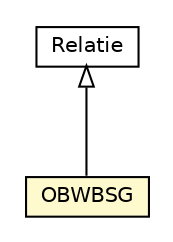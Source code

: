 #!/usr/local/bin/dot
#
# Class diagram 
# Generated by UMLGraph version R5_6-24-gf6e263 (http://www.umlgraph.org/)
#

digraph G {
	edge [fontname="Helvetica",fontsize=10,labelfontname="Helvetica",labelfontsize=10];
	node [fontname="Helvetica",fontsize=10,shape=plaintext];
	nodesep=0.25;
	ranksep=0.5;
	// nl.egem.stuf.sector.bg._0204.OBWAntwoord.OBWBSG
	c131154 [label=<<table title="nl.egem.stuf.sector.bg._0204.OBWAntwoord.OBWBSG" border="0" cellborder="1" cellspacing="0" cellpadding="2" port="p" bgcolor="lemonChiffon" href="./OBWAntwoord.OBWBSG.html">
		<tr><td><table border="0" cellspacing="0" cellpadding="1">
<tr><td align="center" balign="center"> OBWBSG </td></tr>
		</table></td></tr>
		</table>>, URL="./OBWAntwoord.OBWBSG.html", fontname="Helvetica", fontcolor="black", fontsize=10.0];
	// nl.egem.stuf.sector.bg._0204.Relatie
	c131382 [label=<<table title="nl.egem.stuf.sector.bg._0204.Relatie" border="0" cellborder="1" cellspacing="0" cellpadding="2" port="p" href="./Relatie.html">
		<tr><td><table border="0" cellspacing="0" cellpadding="1">
<tr><td align="center" balign="center"> Relatie </td></tr>
		</table></td></tr>
		</table>>, URL="./Relatie.html", fontname="Helvetica", fontcolor="black", fontsize=10.0];
	//nl.egem.stuf.sector.bg._0204.OBWAntwoord.OBWBSG extends nl.egem.stuf.sector.bg._0204.Relatie
	c131382:p -> c131154:p [dir=back,arrowtail=empty];
}

